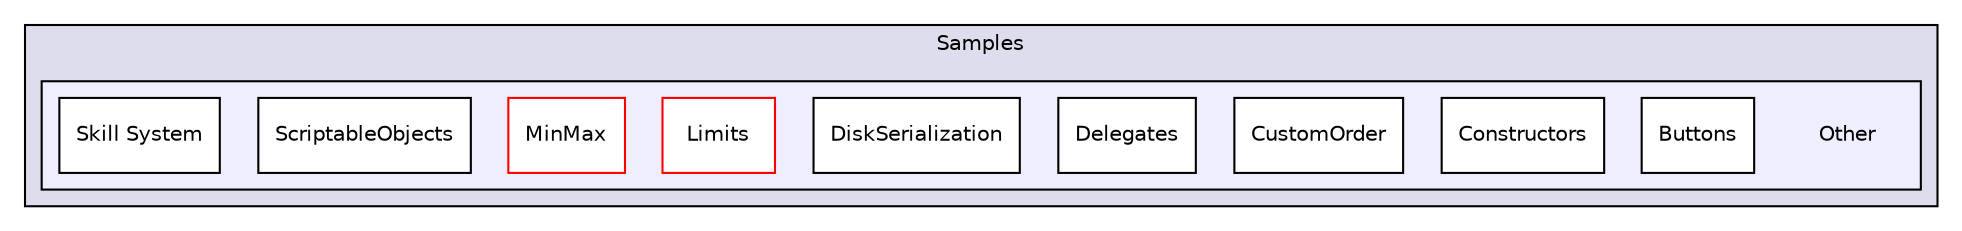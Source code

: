 digraph "Samples/Other" {
  compound=true
  node [ fontsize="10", fontname="Helvetica"];
  edge [ labelfontsize="10", labelfontname="Helvetica"];
  subgraph clusterdir_24e107d8aaaa0f0fb9ce89773de45c08 {
    graph [ bgcolor="#ddddee", pencolor="black", label="Samples" fontname="Helvetica", fontsize="10", URL="dir_24e107d8aaaa0f0fb9ce89773de45c08.html"]
  subgraph clusterdir_dce8745f504bfee879cc2042fbd4ebc0 {
    graph [ bgcolor="#eeeeff", pencolor="black", label="" URL="dir_dce8745f504bfee879cc2042fbd4ebc0.html"];
    dir_dce8745f504bfee879cc2042fbd4ebc0 [shape=plaintext label="Other"];
    dir_43a9a38d2f1dfe086cb3ece5ee068af7 [shape=box label="Buttons" color="black" fillcolor="white" style="filled" URL="dir_43a9a38d2f1dfe086cb3ece5ee068af7.html"];
    dir_8aae24e408aab2e026432047a1054023 [shape=box label="Constructors" color="black" fillcolor="white" style="filled" URL="dir_8aae24e408aab2e026432047a1054023.html"];
    dir_4aa0a68ac35886ca49ce017f8567d859 [shape=box label="CustomOrder" color="black" fillcolor="white" style="filled" URL="dir_4aa0a68ac35886ca49ce017f8567d859.html"];
    dir_b7b557ff33eedacebb90b7ed6b11f6cc [shape=box label="Delegates" color="black" fillcolor="white" style="filled" URL="dir_b7b557ff33eedacebb90b7ed6b11f6cc.html"];
    dir_fcc5812a223b1d483dd0439f0308d653 [shape=box label="DiskSerialization" color="black" fillcolor="white" style="filled" URL="dir_fcc5812a223b1d483dd0439f0308d653.html"];
    dir_24a977829e69fab07a7dcd6b9c4c6515 [shape=box label="Limits" color="red" fillcolor="white" style="filled" URL="dir_24a977829e69fab07a7dcd6b9c4c6515.html"];
    dir_41a004cfa0443e6cc240f30934d1e8c1 [shape=box label="MinMax" color="red" fillcolor="white" style="filled" URL="dir_41a004cfa0443e6cc240f30934d1e8c1.html"];
    dir_f5285183cb060b6ddeaffe45f354dbba [shape=box label="ScriptableObjects" color="black" fillcolor="white" style="filled" URL="dir_f5285183cb060b6ddeaffe45f354dbba.html"];
    dir_6244ba06895aa149dbbe66197e1b90af [shape=box label="Skill System" color="black" fillcolor="white" style="filled" URL="dir_6244ba06895aa149dbbe66197e1b90af.html"];
  }
  }
}
